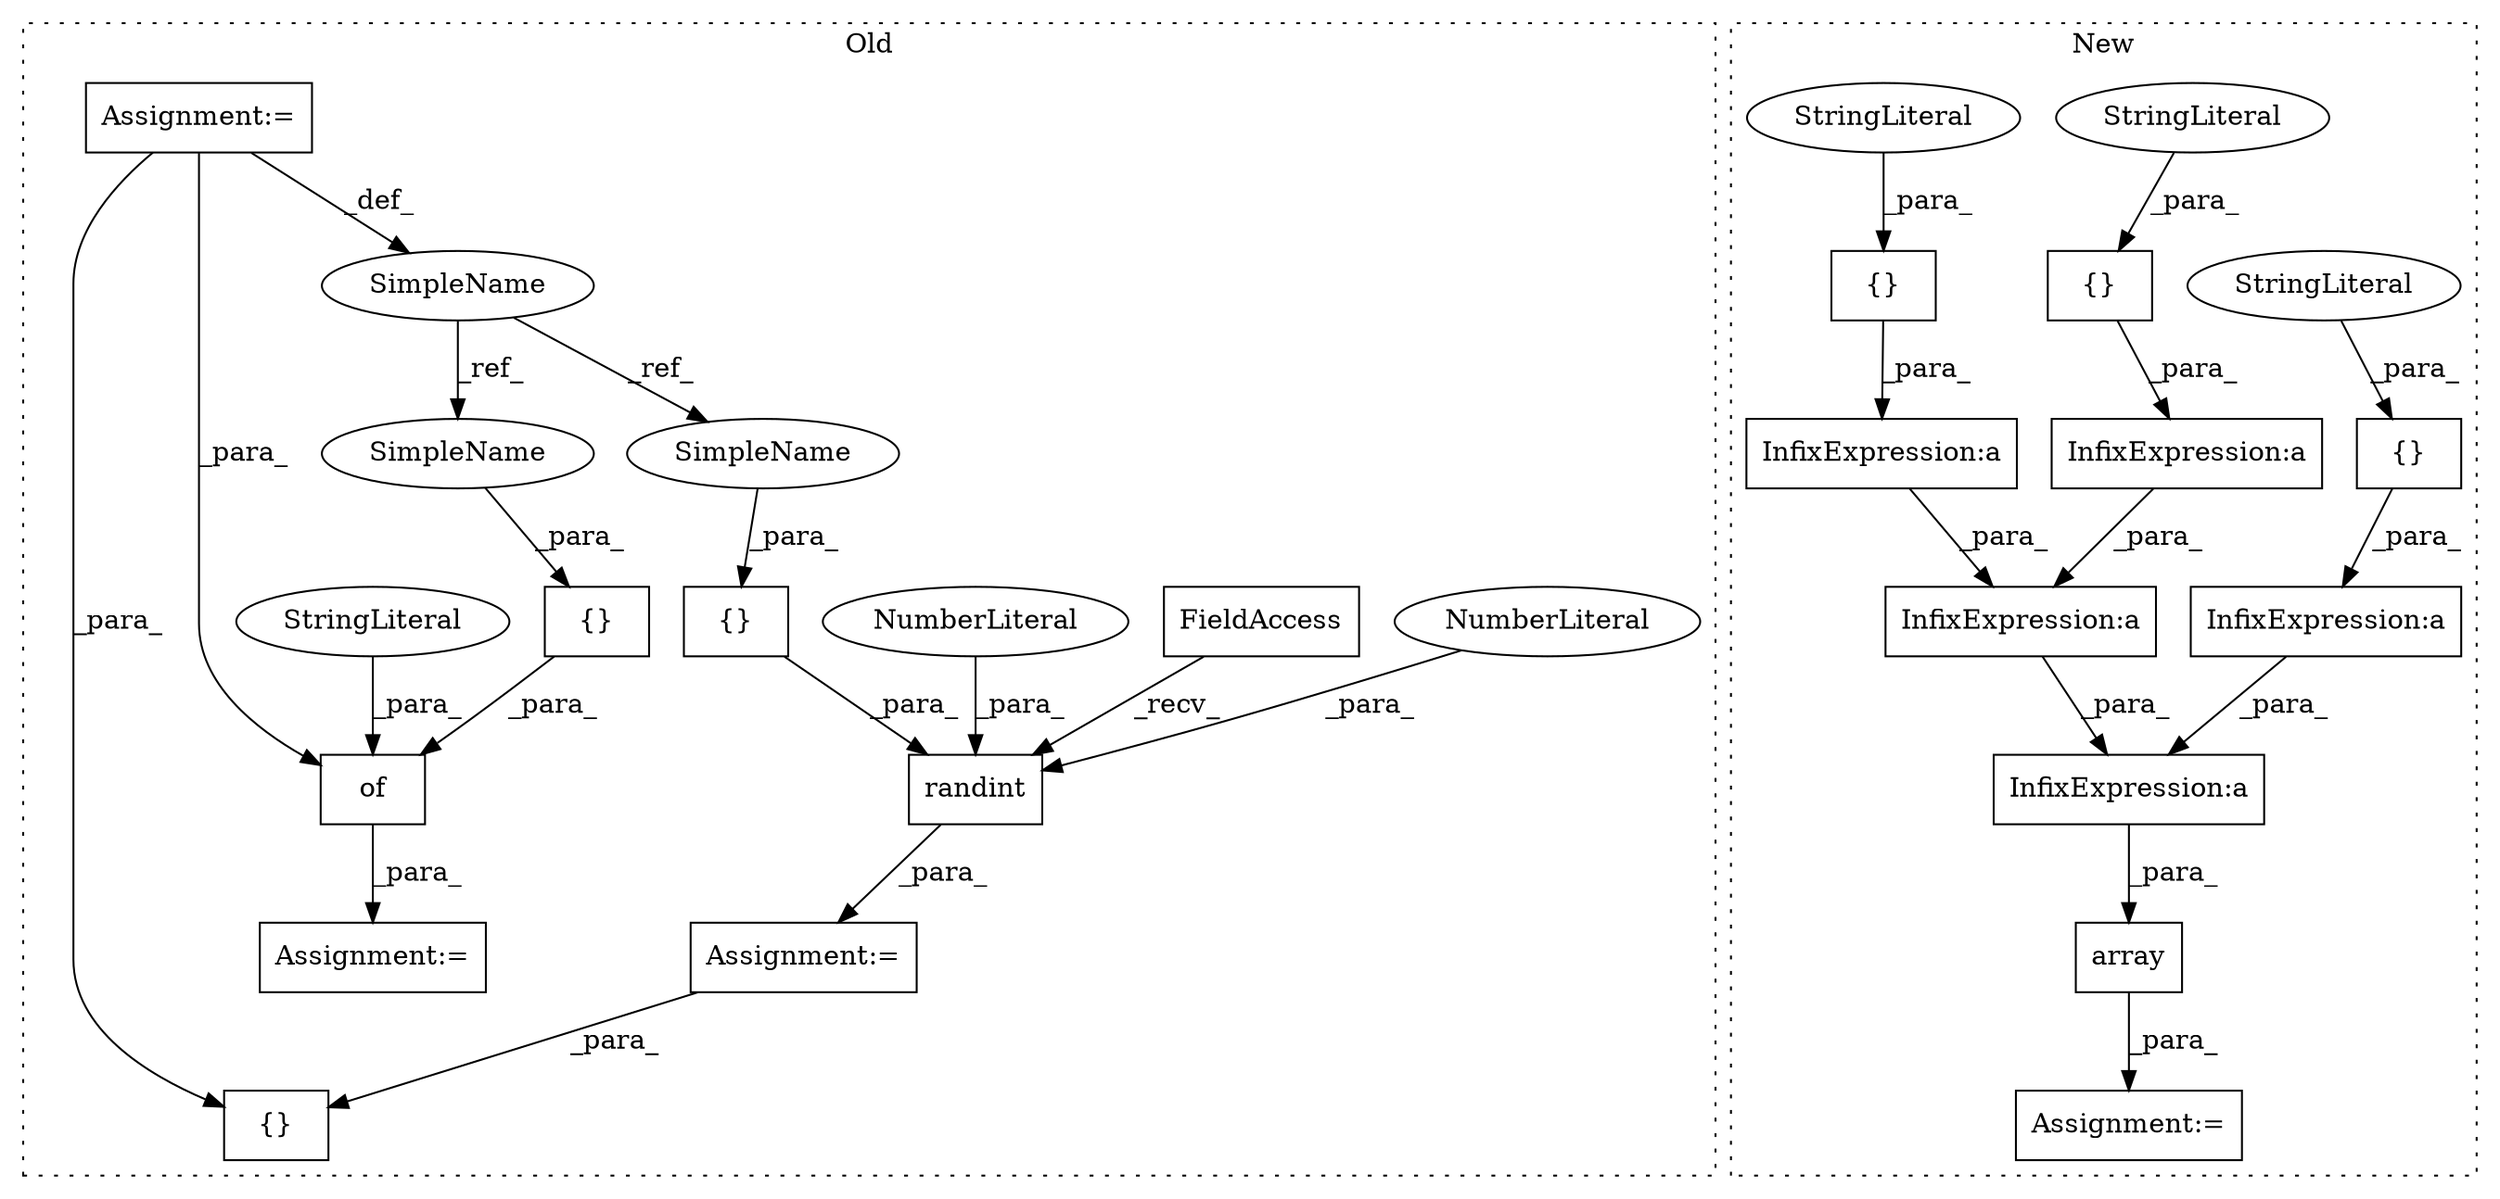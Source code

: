 digraph G {
subgraph cluster0 {
1 [label="randint" a="32" s="828,864" l="8,1" shape="box"];
3 [label="NumberLiteral" a="34" s="836" l="1" shape="ellipse"];
5 [label="FieldAccess" a="22" s="815" l="12" shape="box"];
7 [label="Assignment:=" a="7" s="814" l="1" shape="box"];
8 [label="NumberLiteral" a="34" s="838" l="2" shape="ellipse"];
15 [label="{}" a="4" s="850,863" l="1,1" shape="box"];
20 [label="SimpleName" a="42" s="436" l="4" shape="ellipse"];
21 [label="{}" a="4" s="1360,1381" l="1,1" shape="box"];
22 [label="of" a="32" s="1328,1382" l="3,1" shape="box"];
23 [label="{}" a="4" s="906,931" l="1,1" shape="box"];
24 [label="StringLiteral" a="45" s="1331" l="19" shape="ellipse"];
25 [label="Assignment:=" a="7" s="436" l="4" shape="box"];
26 [label="Assignment:=" a="7" s="1323" l="1" shape="box"];
27 [label="SimpleName" a="42" s="1377" l="4" shape="ellipse"];
28 [label="SimpleName" a="42" s="859" l="4" shape="ellipse"];
label = "Old";
style="dotted";
}
subgraph cluster1 {
2 [label="array" a="32" s="1196,1296" l="6,1" shape="box"];
4 [label="Assignment:=" a="7" s="1189" l="1" shape="box"];
6 [label="{}" a="4" s="1281,1287" l="1,1" shape="box"];
9 [label="StringLiteral" a="45" s="1282" l="5" shape="ellipse"];
10 [label="InfixExpression:a" a="27" s="1224" l="3" shape="box"];
11 [label="InfixExpression:a" a="27" s="1288" l="3" shape="box"];
12 [label="InfixExpression:a" a="27" s="1265" l="3" shape="box"];
13 [label="InfixExpression:a" a="27" s="1256" l="3" shape="box"];
14 [label="InfixExpression:a" a="27" s="1233" l="3" shape="box"];
16 [label="{}" a="4" s="1249,1255" l="1,1" shape="box"];
17 [label="StringLiteral" a="45" s="1250" l="5" shape="ellipse"];
18 [label="{}" a="4" s="1216,1223" l="1,1" shape="box"];
19 [label="StringLiteral" a="45" s="1217" l="6" shape="ellipse"];
label = "New";
style="dotted";
}
1 -> 7 [label="_para_"];
2 -> 4 [label="_para_"];
3 -> 1 [label="_para_"];
5 -> 1 [label="_recv_"];
6 -> 11 [label="_para_"];
7 -> 23 [label="_para_"];
8 -> 1 [label="_para_"];
9 -> 6 [label="_para_"];
10 -> 14 [label="_para_"];
11 -> 12 [label="_para_"];
12 -> 2 [label="_para_"];
13 -> 14 [label="_para_"];
14 -> 12 [label="_para_"];
15 -> 1 [label="_para_"];
16 -> 13 [label="_para_"];
17 -> 16 [label="_para_"];
18 -> 10 [label="_para_"];
19 -> 18 [label="_para_"];
20 -> 28 [label="_ref_"];
20 -> 27 [label="_ref_"];
21 -> 22 [label="_para_"];
22 -> 26 [label="_para_"];
24 -> 22 [label="_para_"];
25 -> 22 [label="_para_"];
25 -> 23 [label="_para_"];
25 -> 20 [label="_def_"];
27 -> 21 [label="_para_"];
28 -> 15 [label="_para_"];
}